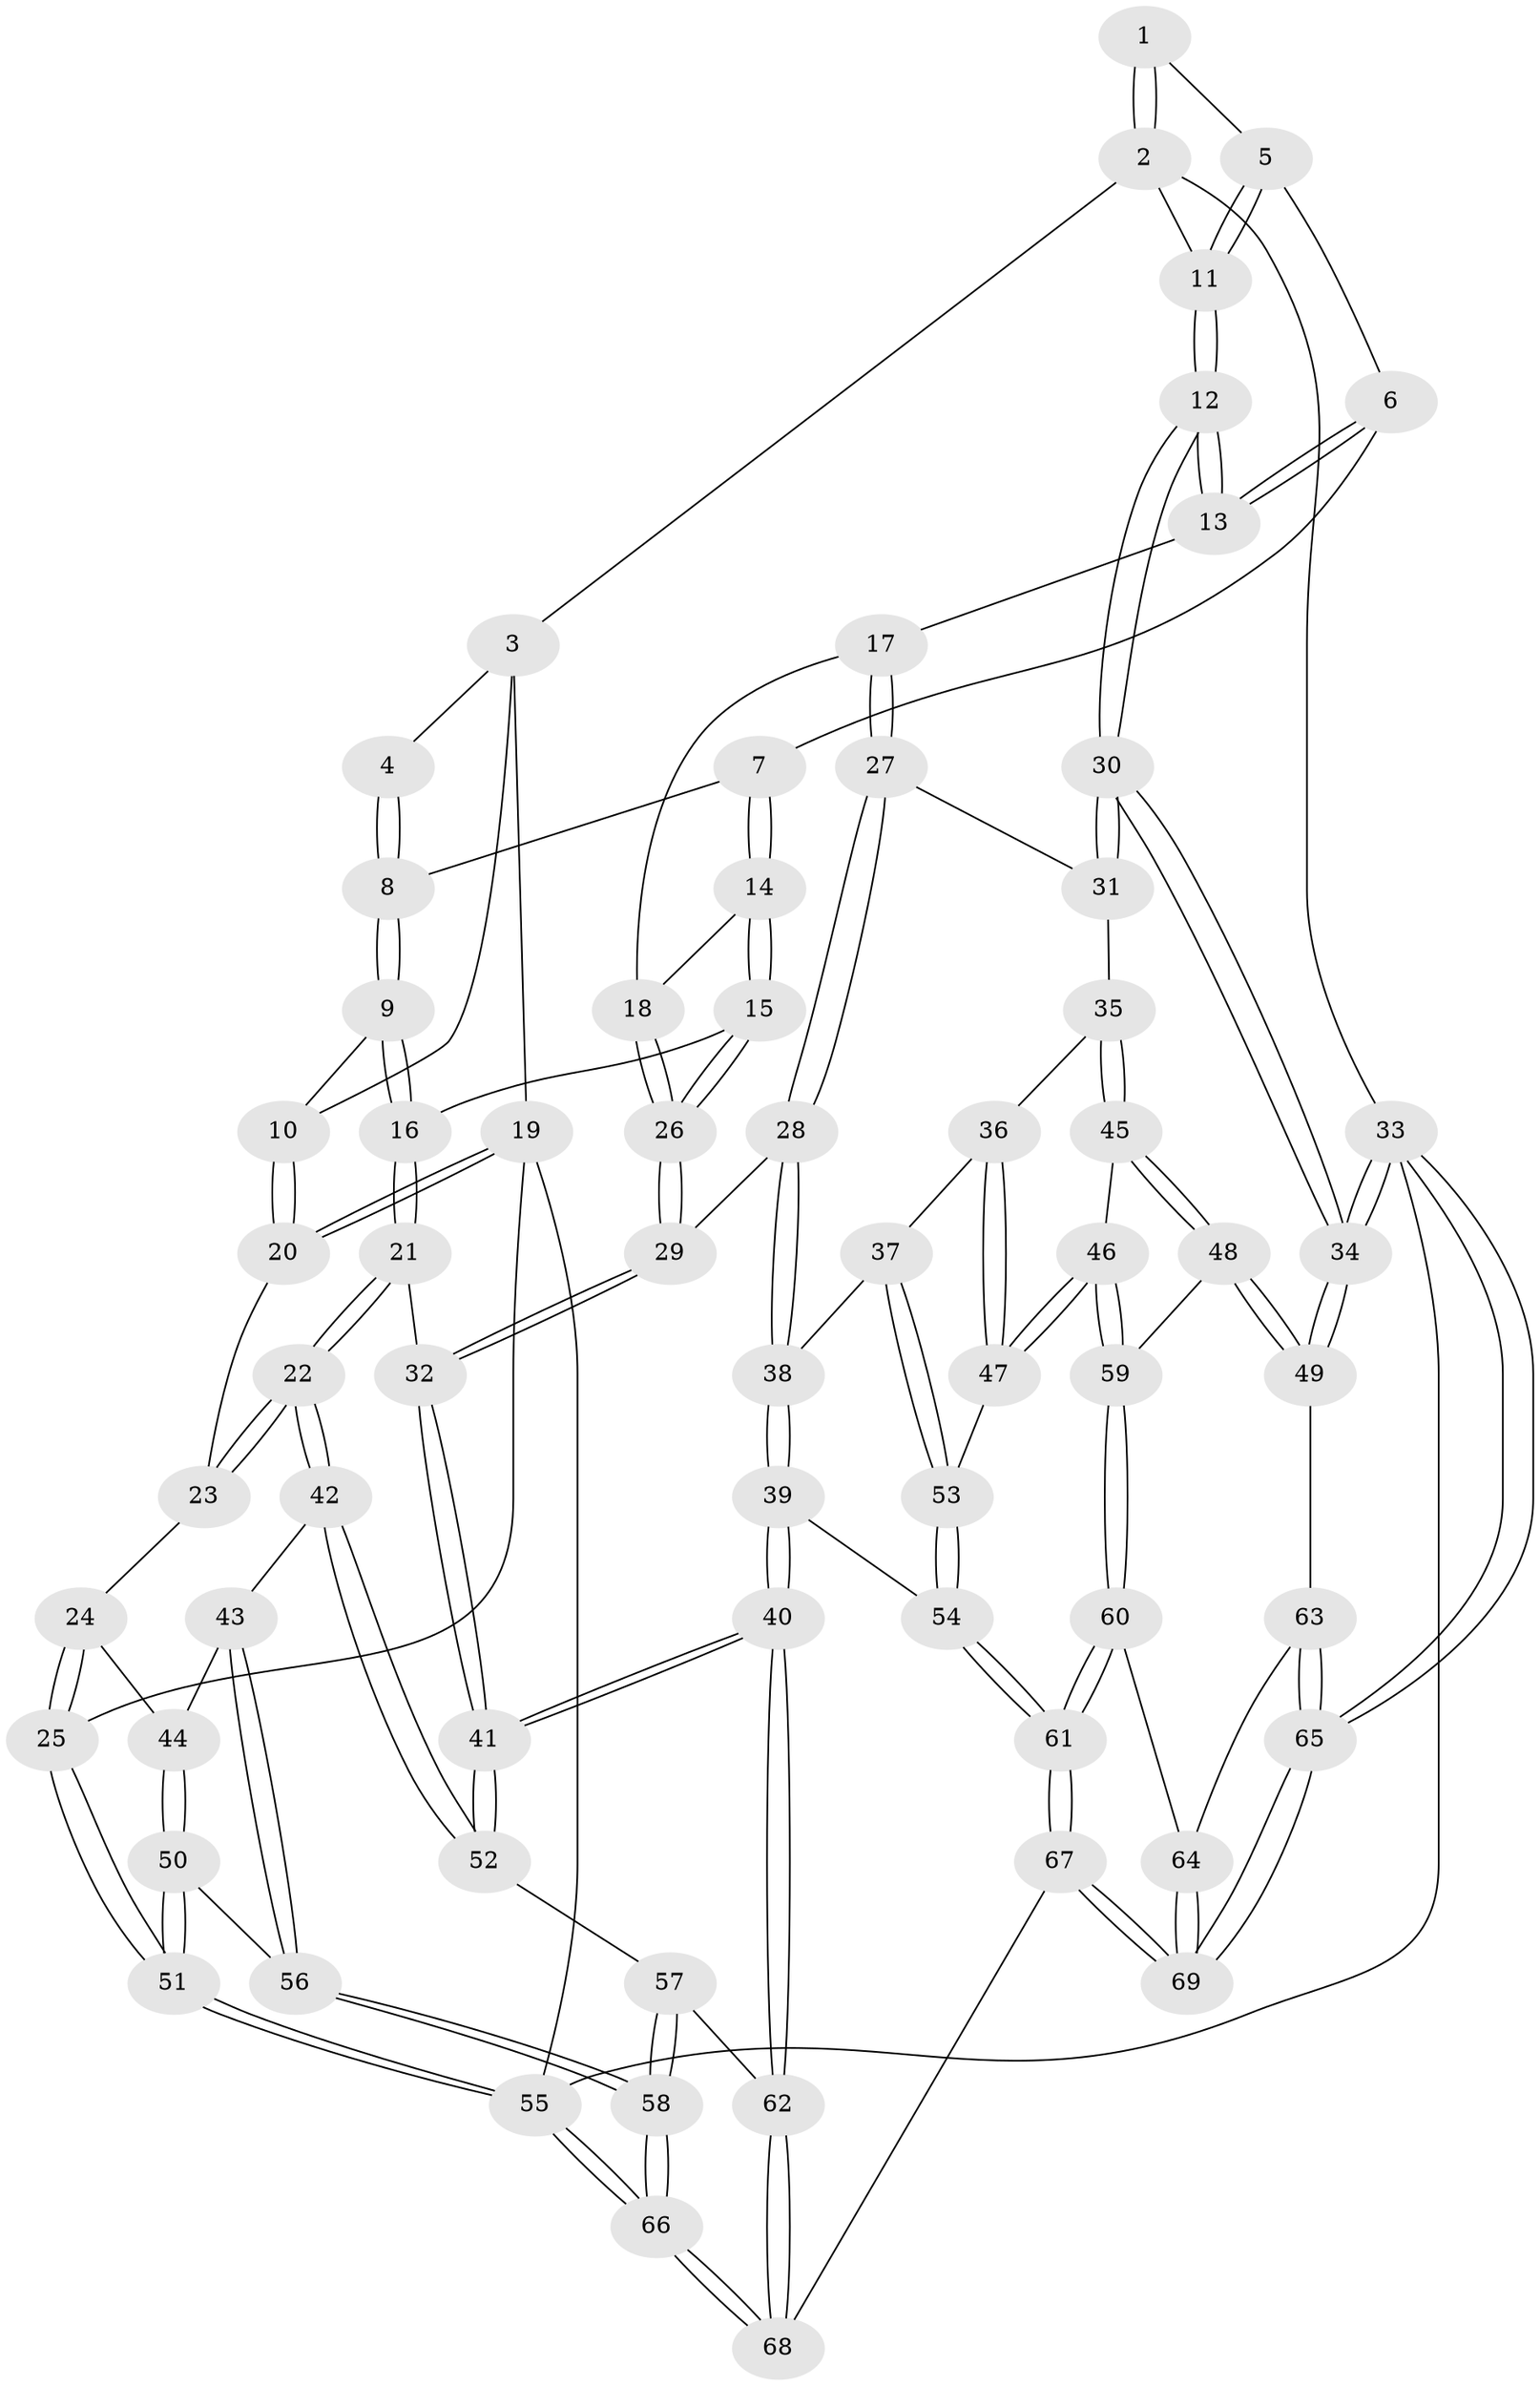 // coarse degree distribution, {3: 0.10256410256410256, 7: 0.02564102564102564, 5: 0.1794871794871795, 4: 0.6410256410256411, 6: 0.05128205128205128}
// Generated by graph-tools (version 1.1) at 2025/42/03/06/25 10:42:34]
// undirected, 69 vertices, 169 edges
graph export_dot {
graph [start="1"]
  node [color=gray90,style=filled];
  1 [pos="+0.7921645404974493+0"];
  2 [pos="+1+0"];
  3 [pos="+0.35328121949756175+0"];
  4 [pos="+0.6618674392488321+0"];
  5 [pos="+0.8283192477743452+0.18656456587469644"];
  6 [pos="+0.8093273355724487+0.21364685328415284"];
  7 [pos="+0.7426429198311062+0.2247434819082351"];
  8 [pos="+0.662941006900364+0.1370161740106204"];
  9 [pos="+0.4544568817825948+0.2764017942478847"];
  10 [pos="+0.2803319441009036+0.17389139727695993"];
  11 [pos="+1+0"];
  12 [pos="+1+0.2914640266123773"];
  13 [pos="+0.9827208678210867+0.3512412938405791"];
  14 [pos="+0.7078324862524195+0.3500364058577527"];
  15 [pos="+0.6117402400558895+0.4103873588221583"];
  16 [pos="+0.5182885000214495+0.3814182089450088"];
  17 [pos="+0.8806985029955628+0.4232190561710082"];
  18 [pos="+0.871599472996585+0.42040233352061007"];
  19 [pos="+0+0.18982259894344095"];
  20 [pos="+0.1857061687322357+0.24094068375890182"];
  21 [pos="+0.3948575676683734+0.5714271483471776"];
  22 [pos="+0.38221621682667517+0.5794254403399421"];
  23 [pos="+0.18616361079955415+0.2574399953229173"];
  24 [pos="+0.12020191731104866+0.5544372507315194"];
  25 [pos="+0+0.5692776807406422"];
  26 [pos="+0.655914112105482+0.5168722367118006"];
  27 [pos="+0.8548335491878075+0.561449139273448"];
  28 [pos="+0.6727920787363006+0.5722932225818047"];
  29 [pos="+0.6719660716323216+0.5718596251059953"];
  30 [pos="+1+0.5428012576273723"];
  31 [pos="+0.8698809279767171+0.5826876356917958"];
  32 [pos="+0.5950874705393369+0.6255490819049385"];
  33 [pos="+1+1"];
  34 [pos="+1+0.7963885697640493"];
  35 [pos="+0.8737320128292767+0.6137855468734235"];
  36 [pos="+0.8530162952455004+0.6373397757062342"];
  37 [pos="+0.7599787896396811+0.7002349140155693"];
  38 [pos="+0.711663738604823+0.6700792367629783"];
  39 [pos="+0.6258337362284255+0.8463590440305125"];
  40 [pos="+0.5867601201594358+0.8452383967689039"];
  41 [pos="+0.5538946601838421+0.7952740038744963"];
  42 [pos="+0.3490002085708556+0.6259524638291051"];
  43 [pos="+0.2718111368419035+0.6565616049614249"];
  44 [pos="+0.13623235040762244+0.5721810200560358"];
  45 [pos="+0.9608652061269323+0.7416066616803995"];
  46 [pos="+0.8292305294368296+0.7930460645528316"];
  47 [pos="+0.8061522699289319+0.7816860880104648"];
  48 [pos="+1+0.7825356843558462"];
  49 [pos="+1+0.787304302273823"];
  50 [pos="+0.01480308820385311+0.8334872529943567"];
  51 [pos="+0+1"];
  52 [pos="+0.4709209096672734+0.7580876374222232"];
  53 [pos="+0.7911456058649387+0.7784753657655359"];
  54 [pos="+0.6358917258438067+0.8495529165482518"];
  55 [pos="+0+1"];
  56 [pos="+0.26871167920485955+0.6680133519706735"];
  57 [pos="+0.373926047150282+0.8454220339474181"];
  58 [pos="+0.26857291603265737+0.9100553119920302"];
  59 [pos="+0.8419856594498861+0.8748332777478246"];
  60 [pos="+0.8401455919960936+0.9099804330105231"];
  61 [pos="+0.7112445252111012+0.924757816324863"];
  62 [pos="+0.5582849539702285+0.887313521750885"];
  63 [pos="+0.9267482445033598+0.9058345517778548"];
  64 [pos="+0.8566373637632764+0.9267139549051856"];
  65 [pos="+1+1"];
  66 [pos="+0.14768125742765945+1"];
  67 [pos="+0.7502686206284196+1"];
  68 [pos="+0.33847162097494593+1"];
  69 [pos="+0.9259495004471652+1"];
  1 -- 2;
  1 -- 2;
  1 -- 5;
  2 -- 3;
  2 -- 11;
  2 -- 33;
  3 -- 4;
  3 -- 10;
  3 -- 19;
  4 -- 8;
  4 -- 8;
  5 -- 6;
  5 -- 11;
  5 -- 11;
  6 -- 7;
  6 -- 13;
  6 -- 13;
  7 -- 8;
  7 -- 14;
  7 -- 14;
  8 -- 9;
  8 -- 9;
  9 -- 10;
  9 -- 16;
  9 -- 16;
  10 -- 20;
  10 -- 20;
  11 -- 12;
  11 -- 12;
  12 -- 13;
  12 -- 13;
  12 -- 30;
  12 -- 30;
  13 -- 17;
  14 -- 15;
  14 -- 15;
  14 -- 18;
  15 -- 16;
  15 -- 26;
  15 -- 26;
  16 -- 21;
  16 -- 21;
  17 -- 18;
  17 -- 27;
  17 -- 27;
  18 -- 26;
  18 -- 26;
  19 -- 20;
  19 -- 20;
  19 -- 25;
  19 -- 55;
  20 -- 23;
  21 -- 22;
  21 -- 22;
  21 -- 32;
  22 -- 23;
  22 -- 23;
  22 -- 42;
  22 -- 42;
  23 -- 24;
  24 -- 25;
  24 -- 25;
  24 -- 44;
  25 -- 51;
  25 -- 51;
  26 -- 29;
  26 -- 29;
  27 -- 28;
  27 -- 28;
  27 -- 31;
  28 -- 29;
  28 -- 38;
  28 -- 38;
  29 -- 32;
  29 -- 32;
  30 -- 31;
  30 -- 31;
  30 -- 34;
  30 -- 34;
  31 -- 35;
  32 -- 41;
  32 -- 41;
  33 -- 34;
  33 -- 34;
  33 -- 65;
  33 -- 65;
  33 -- 55;
  34 -- 49;
  34 -- 49;
  35 -- 36;
  35 -- 45;
  35 -- 45;
  36 -- 37;
  36 -- 47;
  36 -- 47;
  37 -- 38;
  37 -- 53;
  37 -- 53;
  38 -- 39;
  38 -- 39;
  39 -- 40;
  39 -- 40;
  39 -- 54;
  40 -- 41;
  40 -- 41;
  40 -- 62;
  40 -- 62;
  41 -- 52;
  41 -- 52;
  42 -- 43;
  42 -- 52;
  42 -- 52;
  43 -- 44;
  43 -- 56;
  43 -- 56;
  44 -- 50;
  44 -- 50;
  45 -- 46;
  45 -- 48;
  45 -- 48;
  46 -- 47;
  46 -- 47;
  46 -- 59;
  46 -- 59;
  47 -- 53;
  48 -- 49;
  48 -- 49;
  48 -- 59;
  49 -- 63;
  50 -- 51;
  50 -- 51;
  50 -- 56;
  51 -- 55;
  51 -- 55;
  52 -- 57;
  53 -- 54;
  53 -- 54;
  54 -- 61;
  54 -- 61;
  55 -- 66;
  55 -- 66;
  56 -- 58;
  56 -- 58;
  57 -- 58;
  57 -- 58;
  57 -- 62;
  58 -- 66;
  58 -- 66;
  59 -- 60;
  59 -- 60;
  60 -- 61;
  60 -- 61;
  60 -- 64;
  61 -- 67;
  61 -- 67;
  62 -- 68;
  62 -- 68;
  63 -- 64;
  63 -- 65;
  63 -- 65;
  64 -- 69;
  64 -- 69;
  65 -- 69;
  65 -- 69;
  66 -- 68;
  66 -- 68;
  67 -- 68;
  67 -- 69;
  67 -- 69;
}
